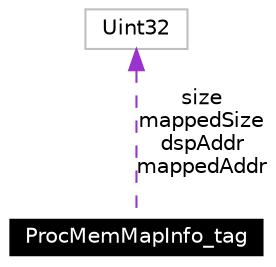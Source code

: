 digraph G
{
  edge [fontname="Helvetica",fontsize=10,labelfontname="Helvetica",labelfontsize=10];
  node [fontname="Helvetica",fontsize=10,shape=record];
  Node1 [label="ProcMemMapInfo_tag",height=0.2,width=0.4,color="white", fillcolor="black", style="filled" fontcolor="white"];
  Node2 -> Node1 [dir=back,color="darkorchid3",fontsize=10,style="dashed",label="size\nmappedSize\ndspAddr\nmappedAddr",fontname="Helvetica"];
  Node2 [label="Uint32",height=0.2,width=0.4,color="grey75", fillcolor="white", style="filled"];
}
